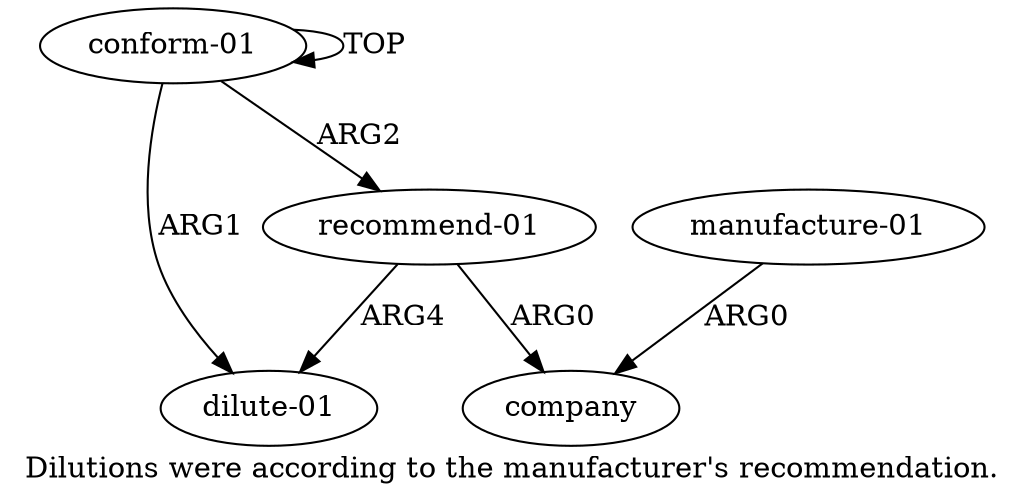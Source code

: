 digraph  {
	graph [label="Dilutions were according to the manufacturer's recommendation."];
	node [label="\N"];
	a1	 [color=black,
		gold_ind=1,
		gold_label="dilute-01",
		label="dilute-01",
		test_ind=1,
		test_label="dilute-01"];
	a0	 [color=black,
		gold_ind=0,
		gold_label="conform-01",
		label="conform-01",
		test_ind=0,
		test_label="conform-01"];
	a0 -> a1 [key=0,
	color=black,
	gold_label=ARG1,
	label=ARG1,
	test_label=ARG1];
a0 -> a0 [key=0,
color=black,
gold_label=TOP,
label=TOP,
test_label=TOP];
a2 [color=black,
gold_ind=2,
gold_label="recommend-01",
label="recommend-01",
test_ind=2,
test_label="recommend-01"];
a0 -> a2 [key=0,
color=black,
gold_label=ARG2,
label=ARG2,
test_label=ARG2];
a3 [color=black,
gold_ind=3,
gold_label=company,
label=company,
test_ind=3,
test_label=company];
a2 -> a1 [key=0,
color=black,
gold_label=ARG4,
label=ARG4,
test_label=ARG4];
a2 -> a3 [key=0,
color=black,
gold_label=ARG0,
label=ARG0,
test_label=ARG0];
a4 [color=black,
gold_ind=4,
gold_label="manufacture-01",
label="manufacture-01",
test_ind=4,
test_label="manufacture-01"];
a4 -> a3 [key=0,
color=black,
gold_label=ARG0,
label=ARG0,
test_label=ARG0];
}
